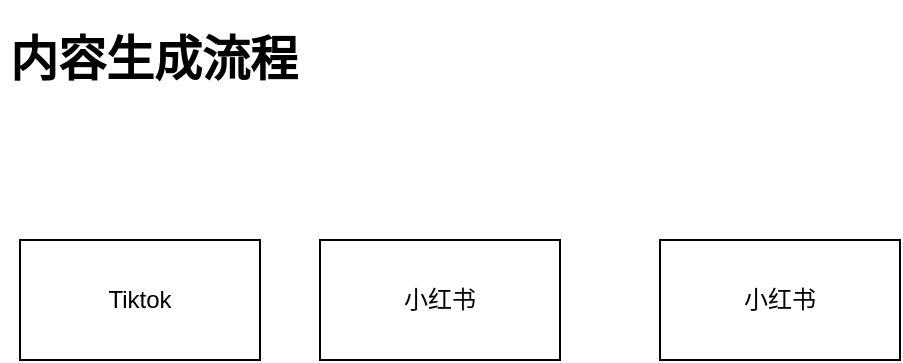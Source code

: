 <mxfile>
    <diagram id="BleGX_yLESVcZQEp3x3D" name="第 1 页">
        <mxGraphModel dx="667" dy="497" grid="1" gridSize="10" guides="1" tooltips="1" connect="1" arrows="1" fold="1" page="1" pageScale="1" pageWidth="827" pageHeight="1169" math="0" shadow="0">
            <root>
                <mxCell id="0"/>
                <mxCell id="1" parent="0"/>
                <mxCell id="2" value="Tiktok" style="rounded=0;whiteSpace=wrap;html=1;" vertex="1" parent="1">
                    <mxGeometry x="140" y="270" width="120" height="60" as="geometry"/>
                </mxCell>
                <mxCell id="3" value="&lt;h1&gt;内容生成流程&lt;/h1&gt;" style="text;html=1;strokeColor=none;fillColor=none;spacing=5;spacingTop=-20;whiteSpace=wrap;overflow=hidden;rounded=0;" vertex="1" parent="1">
                    <mxGeometry x="130" y="160" width="190" height="120" as="geometry"/>
                </mxCell>
                <mxCell id="4" value="小红书" style="rounded=0;whiteSpace=wrap;html=1;" vertex="1" parent="1">
                    <mxGeometry x="290" y="270" width="120" height="60" as="geometry"/>
                </mxCell>
                <mxCell id="5" value="小红书" style="rounded=0;whiteSpace=wrap;html=1;" vertex="1" parent="1">
                    <mxGeometry x="460" y="270" width="120" height="60" as="geometry"/>
                </mxCell>
            </root>
        </mxGraphModel>
    </diagram>
</mxfile>